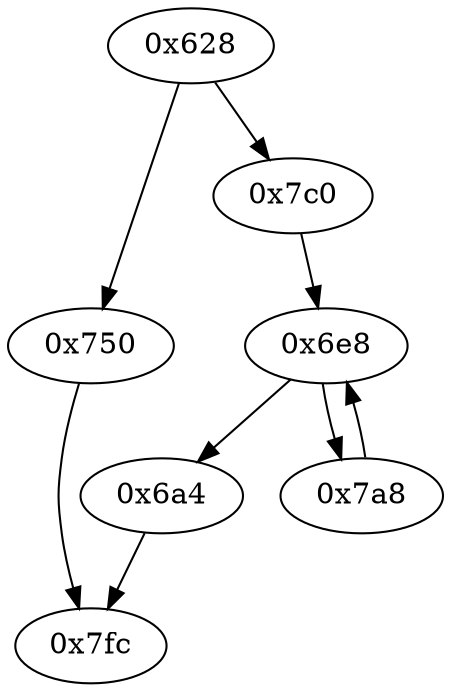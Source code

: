 strict digraph "" {
	graph ["edge"="{}",
		file="/Users/mark/Documents//论文//第二篇论文//2018-08-24交论文后的备份/2019/CFG/small-programs/1b-4-1-1-0-dc-1-1-0/1576_\
recovered.dot",
		"graph"="{u'file': u'/Users/mark/Documents//\u8bba\u6587//\u7b2c\u4e8c\u7bc7\u8bba\u6587//2018-08-24\u4ea4\u8bba\u6587\u540e\u7684\u5907\u4efd/\
2019/CFG/small-programs/1b-4-1-1-0-dc-1-1-0/1576_recovered.dot'}",
		"node"="{u'opcode': u''}"
	];
	"0x6e8"	 [opcode="[u'str', u'str', u'ldr', u'ldr', u'ldr', u'cmp', u'mov', u'b']"];
	"0x6a4"	 [opcode="[u'ldr', u'ldr', u'bl', u'ldr', u'b']"];
	"0x6e8" -> "0x6a4";
	"0x7a8"	 [opcode="[u'ldr', u'ldr', u'add', u'str', u'ldr', u'b']"];
	"0x6e8" -> "0x7a8";
	"0x7fc"	 [opcode="[u'mov', u'sub', u'pop']"];
	"0x6a4" -> "0x7fc";
	"0x628"	 [opcode="[u'push', u'add', u'sub', u'ldr', u'mov', u'ldr', u'ldr', u'ldr', u'add', u'str', u'ldr', u'add', u'b']"];
	"0x750"	 [opcode="[u'mov', u'bl', u'ldr', u'b']"];
	"0x628" -> "0x750";
	"0x7c0"	 [opcode="[u'mov', u'mov', u'mov', u'b']"];
	"0x628" -> "0x7c0";
	"0x7a8" -> "0x6e8";
	"0x750" -> "0x7fc";
	"0x7c0" -> "0x6e8";
}
